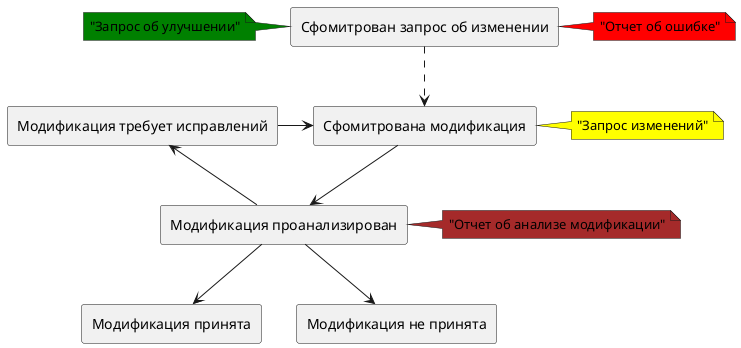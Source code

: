 @startuml

rectangle "Сфомитрован запрос об изменении" as Report
rectangle "Сфомитрована модификация" as ModificationRequest
rectangle "Модификация проанализирован" as ModificationAnalysis
rectangle "Модификация принята" as ModificationAccepted
rectangle "Модификация не принята" as ModificationReject
rectangle "Модификация требует исправлений" as ModificationToBeImproved


Report .DOWN.> ModificationRequest
ModificationRequest -DOWN-> ModificationAnalysis
ModificationAnalysis -DOWN-> ModificationAccepted
ModificationAnalysis -DOWN-> ModificationReject
ModificationAnalysis -LEFT-> ModificationToBeImproved
ModificationToBeImproved -> ModificationRequest

note left of Report #green: "Запрос об улучшении"
note right of Report #red: "Отчет об ошибке"
note right of ModificationRequest #yellow: "Запрос изменений"

note right of ModificationAnalysis #brown: "Отчет об анализе модификации"
@enduml
